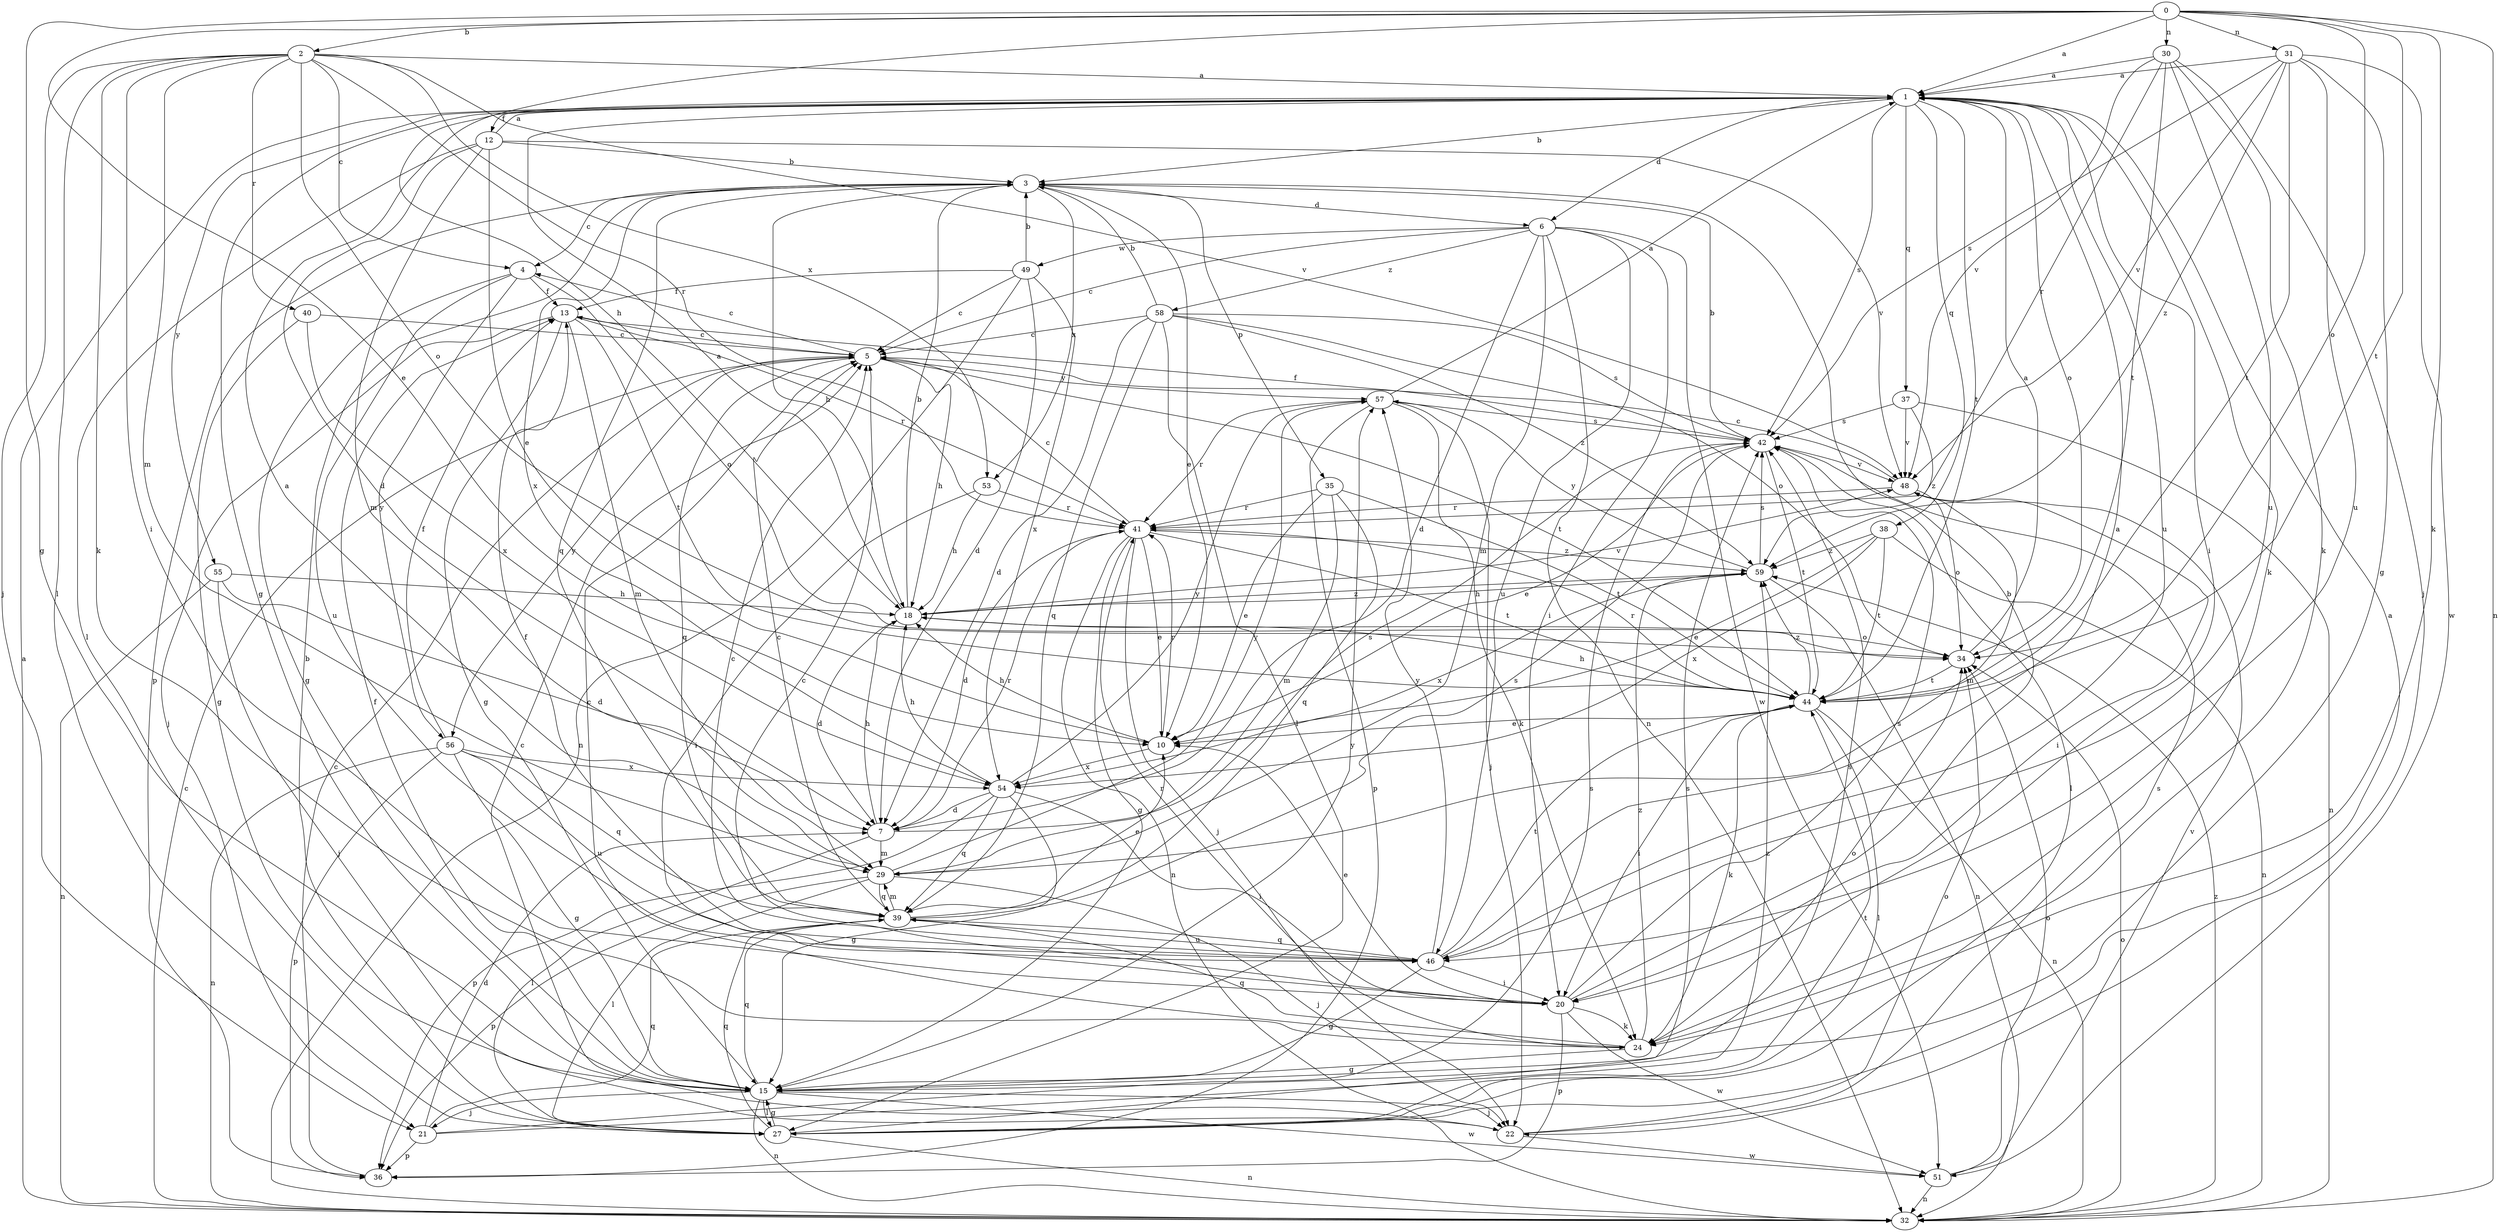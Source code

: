 strict digraph  {
0;
1;
2;
3;
4;
5;
6;
7;
10;
12;
13;
15;
18;
20;
21;
22;
24;
27;
29;
30;
31;
32;
34;
35;
36;
37;
38;
39;
40;
41;
42;
44;
46;
48;
49;
51;
53;
54;
55;
56;
57;
58;
59;
0 -> 1  [label=a];
0 -> 2  [label=b];
0 -> 10  [label=e];
0 -> 15  [label=g];
0 -> 18  [label=h];
0 -> 24  [label=k];
0 -> 30  [label=n];
0 -> 31  [label=n];
0 -> 32  [label=n];
0 -> 34  [label=o];
0 -> 44  [label=t];
1 -> 3  [label=b];
1 -> 6  [label=d];
1 -> 12  [label=f];
1 -> 15  [label=g];
1 -> 20  [label=i];
1 -> 24  [label=k];
1 -> 34  [label=o];
1 -> 37  [label=q];
1 -> 38  [label=q];
1 -> 42  [label=s];
1 -> 44  [label=t];
1 -> 46  [label=u];
1 -> 55  [label=y];
2 -> 1  [label=a];
2 -> 4  [label=c];
2 -> 20  [label=i];
2 -> 21  [label=j];
2 -> 24  [label=k];
2 -> 27  [label=l];
2 -> 29  [label=m];
2 -> 34  [label=o];
2 -> 40  [label=r];
2 -> 41  [label=r];
2 -> 48  [label=v];
2 -> 53  [label=x];
3 -> 4  [label=c];
3 -> 6  [label=d];
3 -> 10  [label=e];
3 -> 18  [label=h];
3 -> 35  [label=p];
3 -> 36  [label=p];
3 -> 39  [label=q];
3 -> 53  [label=x];
3 -> 54  [label=x];
4 -> 13  [label=f];
4 -> 15  [label=g];
4 -> 34  [label=o];
4 -> 46  [label=u];
4 -> 56  [label=y];
5 -> 4  [label=c];
5 -> 18  [label=h];
5 -> 39  [label=q];
5 -> 44  [label=t];
5 -> 56  [label=y];
5 -> 57  [label=y];
6 -> 5  [label=c];
6 -> 7  [label=d];
6 -> 20  [label=i];
6 -> 29  [label=m];
6 -> 32  [label=n];
6 -> 46  [label=u];
6 -> 49  [label=w];
6 -> 51  [label=w];
6 -> 58  [label=z];
7 -> 18  [label=h];
7 -> 27  [label=l];
7 -> 29  [label=m];
7 -> 41  [label=r];
7 -> 42  [label=s];
10 -> 18  [label=h];
10 -> 41  [label=r];
10 -> 54  [label=x];
12 -> 1  [label=a];
12 -> 3  [label=b];
12 -> 7  [label=d];
12 -> 10  [label=e];
12 -> 27  [label=l];
12 -> 29  [label=m];
12 -> 48  [label=v];
13 -> 5  [label=c];
13 -> 15  [label=g];
13 -> 21  [label=j];
13 -> 29  [label=m];
13 -> 41  [label=r];
13 -> 44  [label=t];
15 -> 13  [label=f];
15 -> 21  [label=j];
15 -> 22  [label=j];
15 -> 27  [label=l];
15 -> 32  [label=n];
15 -> 39  [label=q];
15 -> 42  [label=s];
15 -> 51  [label=w];
15 -> 57  [label=y];
18 -> 1  [label=a];
18 -> 3  [label=b];
18 -> 7  [label=d];
18 -> 34  [label=o];
18 -> 48  [label=v];
18 -> 59  [label=z];
20 -> 3  [label=b];
20 -> 5  [label=c];
20 -> 10  [label=e];
20 -> 24  [label=k];
20 -> 36  [label=p];
20 -> 42  [label=s];
20 -> 51  [label=w];
21 -> 7  [label=d];
21 -> 36  [label=p];
21 -> 39  [label=q];
21 -> 42  [label=s];
21 -> 59  [label=z];
22 -> 5  [label=c];
22 -> 34  [label=o];
22 -> 42  [label=s];
22 -> 51  [label=w];
24 -> 5  [label=c];
24 -> 15  [label=g];
24 -> 34  [label=o];
24 -> 39  [label=q];
24 -> 41  [label=r];
24 -> 59  [label=z];
27 -> 1  [label=a];
27 -> 3  [label=b];
27 -> 15  [label=g];
27 -> 32  [label=n];
27 -> 39  [label=q];
27 -> 42  [label=s];
27 -> 44  [label=t];
29 -> 1  [label=a];
29 -> 22  [label=j];
29 -> 27  [label=l];
29 -> 36  [label=p];
29 -> 39  [label=q];
29 -> 57  [label=y];
30 -> 1  [label=a];
30 -> 22  [label=j];
30 -> 24  [label=k];
30 -> 41  [label=r];
30 -> 44  [label=t];
30 -> 46  [label=u];
30 -> 48  [label=v];
31 -> 1  [label=a];
31 -> 15  [label=g];
31 -> 42  [label=s];
31 -> 44  [label=t];
31 -> 46  [label=u];
31 -> 48  [label=v];
31 -> 51  [label=w];
31 -> 59  [label=z];
32 -> 1  [label=a];
32 -> 5  [label=c];
32 -> 34  [label=o];
32 -> 59  [label=z];
34 -> 1  [label=a];
34 -> 44  [label=t];
35 -> 10  [label=e];
35 -> 29  [label=m];
35 -> 39  [label=q];
35 -> 41  [label=r];
35 -> 44  [label=t];
36 -> 5  [label=c];
37 -> 32  [label=n];
37 -> 42  [label=s];
37 -> 48  [label=v];
37 -> 59  [label=z];
38 -> 10  [label=e];
38 -> 32  [label=n];
38 -> 44  [label=t];
38 -> 54  [label=x];
38 -> 59  [label=z];
39 -> 5  [label=c];
39 -> 10  [label=e];
39 -> 29  [label=m];
39 -> 42  [label=s];
39 -> 46  [label=u];
40 -> 5  [label=c];
40 -> 15  [label=g];
40 -> 54  [label=x];
41 -> 5  [label=c];
41 -> 7  [label=d];
41 -> 10  [label=e];
41 -> 15  [label=g];
41 -> 22  [label=j];
41 -> 32  [label=n];
41 -> 44  [label=t];
41 -> 59  [label=z];
42 -> 3  [label=b];
42 -> 10  [label=e];
42 -> 13  [label=f];
42 -> 27  [label=l];
42 -> 44  [label=t];
42 -> 48  [label=v];
44 -> 10  [label=e];
44 -> 18  [label=h];
44 -> 20  [label=i];
44 -> 24  [label=k];
44 -> 27  [label=l];
44 -> 32  [label=n];
44 -> 41  [label=r];
44 -> 59  [label=z];
46 -> 1  [label=a];
46 -> 5  [label=c];
46 -> 13  [label=f];
46 -> 15  [label=g];
46 -> 20  [label=i];
46 -> 39  [label=q];
46 -> 44  [label=t];
46 -> 57  [label=y];
48 -> 5  [label=c];
48 -> 20  [label=i];
48 -> 29  [label=m];
48 -> 34  [label=o];
48 -> 41  [label=r];
49 -> 3  [label=b];
49 -> 5  [label=c];
49 -> 7  [label=d];
49 -> 13  [label=f];
49 -> 32  [label=n];
49 -> 54  [label=x];
51 -> 32  [label=n];
51 -> 34  [label=o];
51 -> 48  [label=v];
53 -> 18  [label=h];
53 -> 20  [label=i];
53 -> 41  [label=r];
54 -> 7  [label=d];
54 -> 15  [label=g];
54 -> 18  [label=h];
54 -> 20  [label=i];
54 -> 36  [label=p];
54 -> 39  [label=q];
54 -> 57  [label=y];
55 -> 7  [label=d];
55 -> 18  [label=h];
55 -> 22  [label=j];
55 -> 32  [label=n];
56 -> 13  [label=f];
56 -> 15  [label=g];
56 -> 32  [label=n];
56 -> 36  [label=p];
56 -> 39  [label=q];
56 -> 46  [label=u];
56 -> 54  [label=x];
57 -> 1  [label=a];
57 -> 22  [label=j];
57 -> 24  [label=k];
57 -> 36  [label=p];
57 -> 41  [label=r];
57 -> 42  [label=s];
58 -> 3  [label=b];
58 -> 5  [label=c];
58 -> 7  [label=d];
58 -> 27  [label=l];
58 -> 34  [label=o];
58 -> 39  [label=q];
58 -> 42  [label=s];
58 -> 59  [label=z];
59 -> 18  [label=h];
59 -> 32  [label=n];
59 -> 42  [label=s];
59 -> 54  [label=x];
59 -> 57  [label=y];
}
